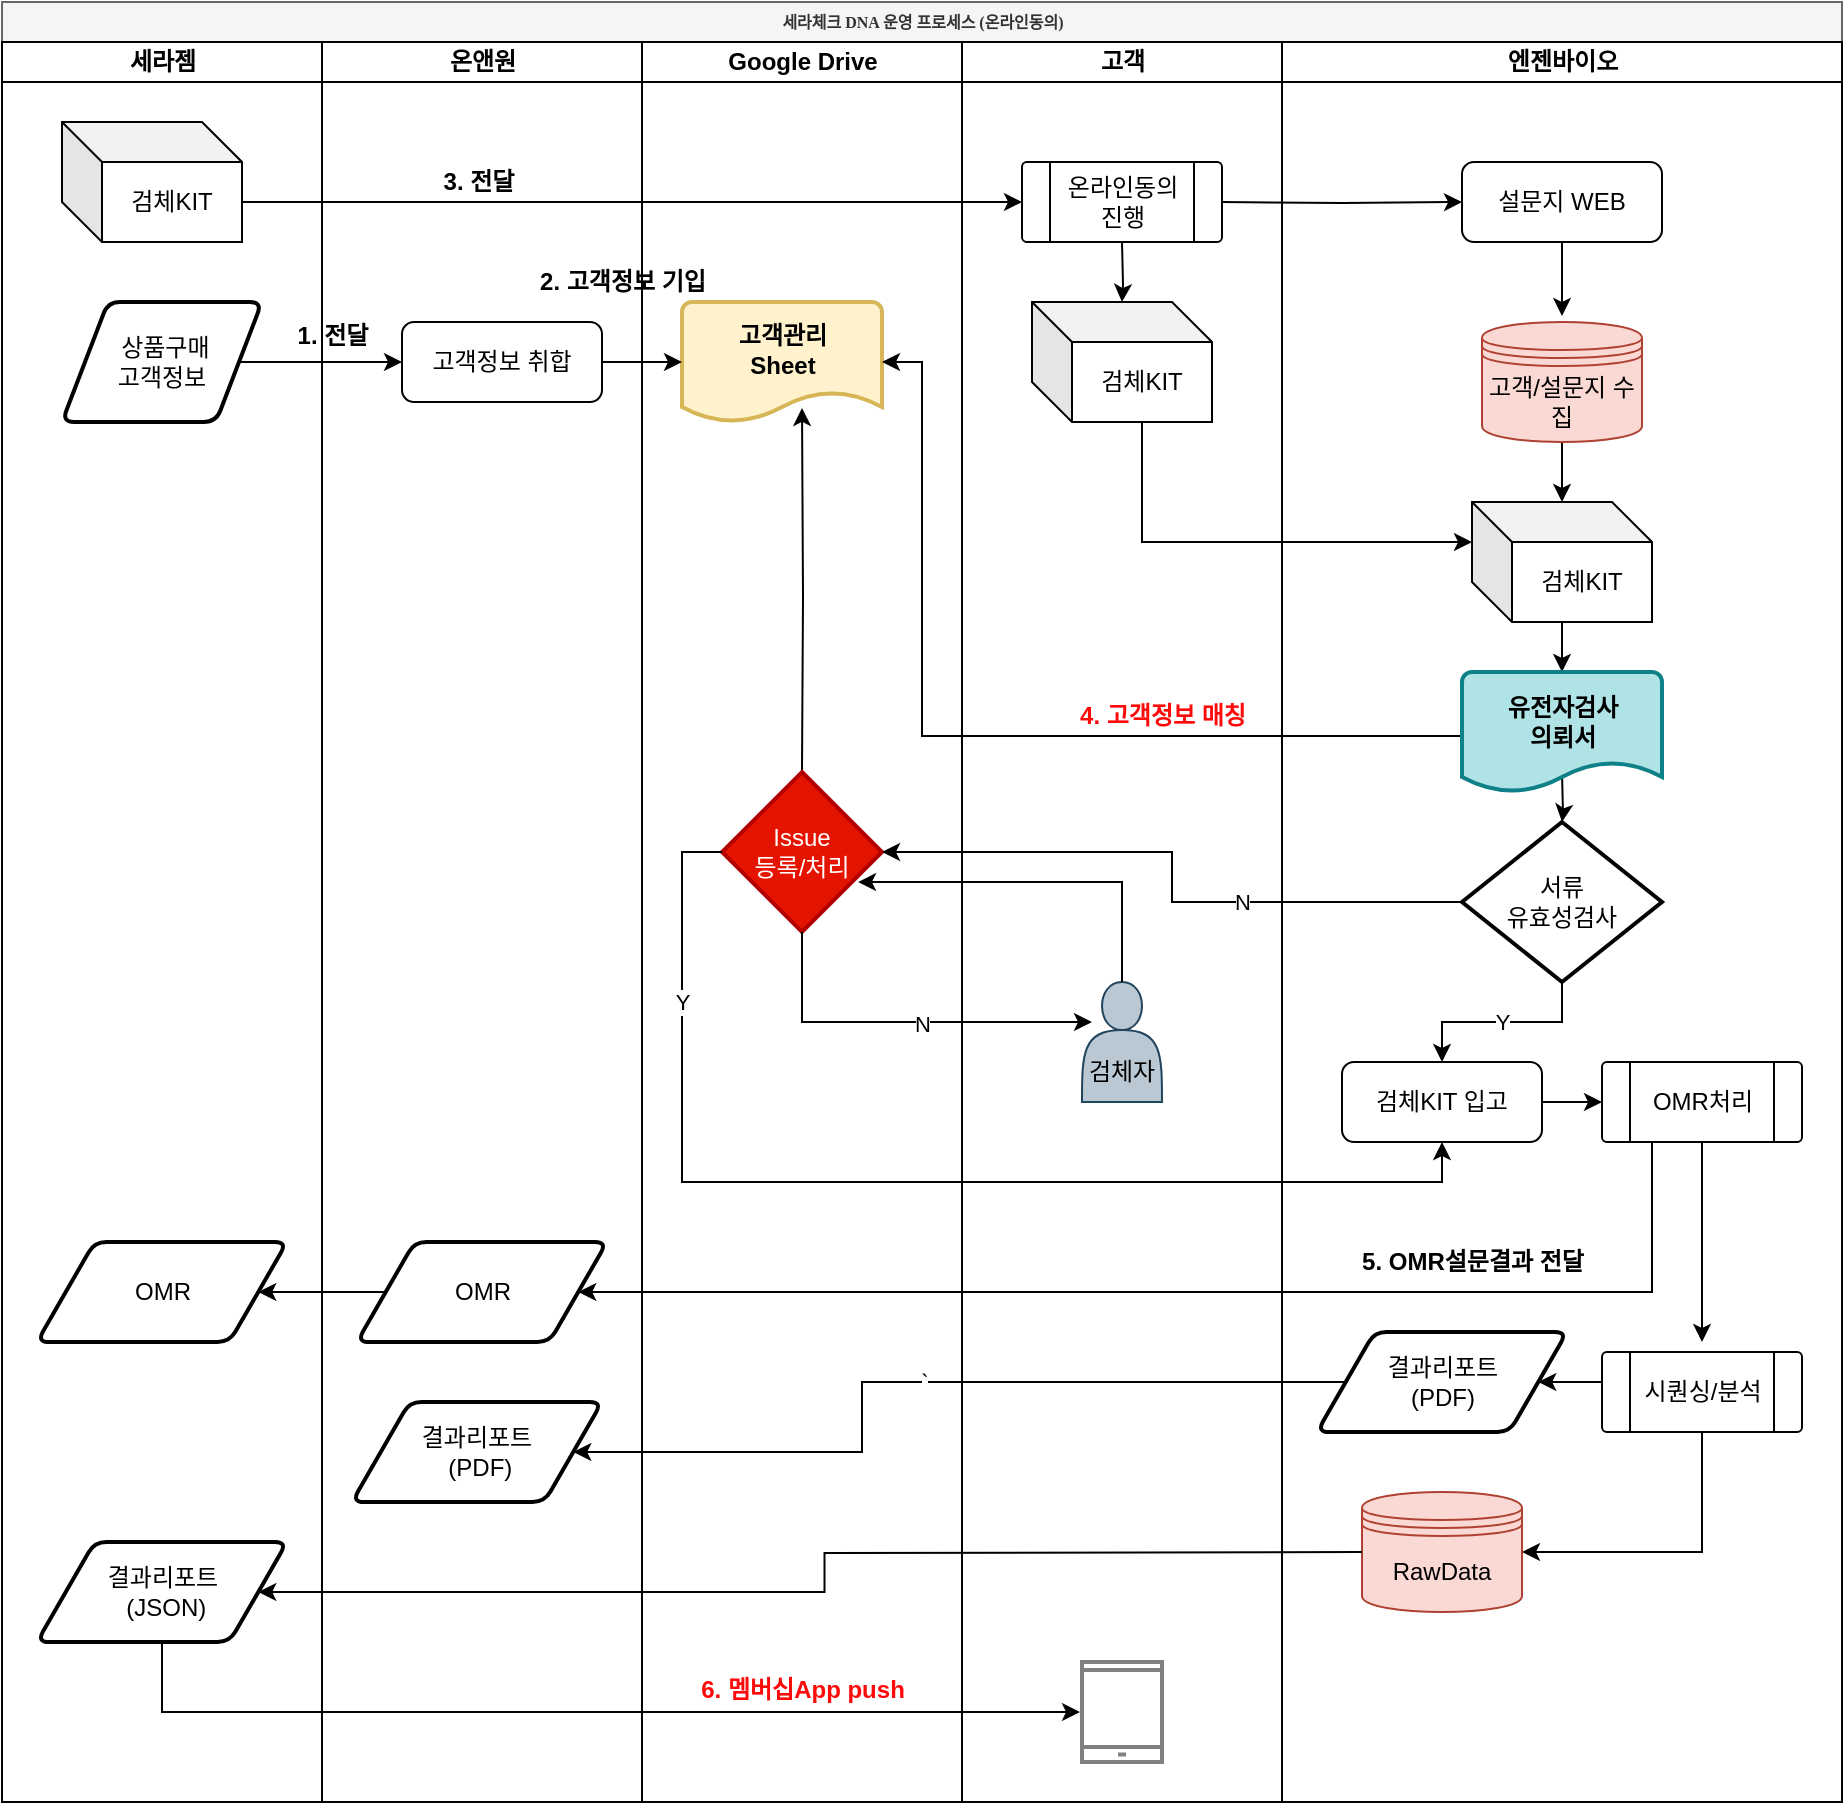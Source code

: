 <mxfile version="14.9.7" type="device"><diagram name="Page-1" id="74e2e168-ea6b-b213-b513-2b3c1d86103e"><mxGraphModel dx="1422" dy="737" grid="1" gridSize="10" guides="1" tooltips="1" connect="1" arrows="1" fold="1" page="1" pageScale="1" pageWidth="1100" pageHeight="850" background="none" math="0" shadow="0"><root><mxCell id="0"/><mxCell id="1" parent="0"/><mxCell id="77e6c97f196da883-1" value="세라체크 DNA 운영 프로세스 (온라인동의)" style="swimlane;html=1;childLayout=stackLayout;startSize=20;rounded=0;shadow=0;labelBackgroundColor=none;strokeWidth=1;fontFamily=Verdana;fontSize=8;align=center;fillColor=#f5f5f5;strokeColor=#666666;fontColor=#333333;fontStyle=1" parent="1" vertex="1"><mxGeometry x="70" y="20" width="920" height="900" as="geometry"/></mxCell><mxCell id="77e6c97f196da883-2" value="세라젬" style="swimlane;html=1;startSize=20;" parent="77e6c97f196da883-1" vertex="1"><mxGeometry y="20" width="160" height="880" as="geometry"/></mxCell><mxCell id="eg3XNlPjiM3N6M7suSbd-70" value="검체KIT" style="shape=cube;whiteSpace=wrap;html=1;boundedLbl=1;backgroundOutline=1;darkOpacity=0.05;darkOpacity2=0.1;" parent="77e6c97f196da883-2" vertex="1"><mxGeometry x="30" y="40" width="90" height="60" as="geometry"/></mxCell><mxCell id="eg3XNlPjiM3N6M7suSbd-73" value="&amp;nbsp;상품구매&lt;br&gt;고객정보" style="shape=parallelogram;html=1;strokeWidth=2;perimeter=parallelogramPerimeter;whiteSpace=wrap;rounded=1;arcSize=12;size=0.23;" parent="77e6c97f196da883-2" vertex="1"><mxGeometry x="30" y="130" width="100" height="60" as="geometry"/></mxCell><mxCell id="eg3XNlPjiM3N6M7suSbd-183" value="OMR" style="shape=parallelogram;html=1;strokeWidth=2;perimeter=parallelogramPerimeter;whiteSpace=wrap;rounded=1;arcSize=12;size=0.23;" parent="77e6c97f196da883-2" vertex="1"><mxGeometry x="17.5" y="600" width="125" height="50" as="geometry"/></mxCell><mxCell id="eg3XNlPjiM3N6M7suSbd-199" value="결과리포트&lt;br&gt;&amp;nbsp;(JSON)" style="shape=parallelogram;html=1;strokeWidth=2;perimeter=parallelogramPerimeter;whiteSpace=wrap;rounded=1;arcSize=12;size=0.23;" parent="77e6c97f196da883-2" vertex="1"><mxGeometry x="17.5" y="750" width="125" height="50" as="geometry"/></mxCell><mxCell id="77e6c97f196da883-26" style="edgeStyle=orthogonalEdgeStyle;rounded=1;html=1;labelBackgroundColor=none;startArrow=none;startFill=0;startSize=5;endArrow=classicThin;endFill=1;endSize=5;jettySize=auto;orthogonalLoop=1;strokeWidth=1;fontFamily=Verdana;fontSize=8" parent="77e6c97f196da883-1" edge="1"><mxGeometry relative="1" as="geometry"><mxPoint x="120" y="115" as="sourcePoint"/></mxGeometry></mxCell><mxCell id="77e6c97f196da883-27" style="edgeStyle=orthogonalEdgeStyle;rounded=1;html=1;labelBackgroundColor=none;startArrow=none;startFill=0;startSize=5;endArrow=classicThin;endFill=1;endSize=5;jettySize=auto;orthogonalLoop=1;strokeWidth=1;fontFamily=Verdana;fontSize=8" parent="77e6c97f196da883-1" edge="1"><mxGeometry relative="1" as="geometry"><Array as="points"><mxPoint x="240" y="155"/><mxPoint x="70" y="155"/></Array><mxPoint x="70" y="175" as="targetPoint"/></mxGeometry></mxCell><mxCell id="77e6c97f196da883-28" style="edgeStyle=orthogonalEdgeStyle;rounded=1;html=1;labelBackgroundColor=none;startArrow=none;startFill=0;startSize=5;endArrow=classicThin;endFill=1;endSize=5;jettySize=auto;orthogonalLoop=1;strokeWidth=1;fontFamily=Verdana;fontSize=8" parent="77e6c97f196da883-1" edge="1"><mxGeometry relative="1" as="geometry"><mxPoint x="350" y="205" as="targetPoint"/></mxGeometry></mxCell><mxCell id="77e6c97f196da883-30" style="edgeStyle=orthogonalEdgeStyle;rounded=1;html=1;labelBackgroundColor=none;startArrow=none;startFill=0;startSize=5;endArrow=classicThin;endFill=1;endSize=5;jettySize=auto;orthogonalLoop=1;strokeWidth=1;fontFamily=Verdana;fontSize=8" parent="77e6c97f196da883-1" edge="1"><mxGeometry relative="1" as="geometry"><mxPoint x="360" y="290" as="sourcePoint"/></mxGeometry></mxCell><mxCell id="77e6c97f196da883-31" style="edgeStyle=orthogonalEdgeStyle;rounded=1;html=1;labelBackgroundColor=none;startArrow=none;startFill=0;startSize=5;endArrow=classicThin;endFill=1;endSize=5;jettySize=auto;orthogonalLoop=1;strokeWidth=1;fontFamily=Verdana;fontSize=8" parent="77e6c97f196da883-1" edge="1"><mxGeometry relative="1" as="geometry"><mxPoint x="520" y="370" as="sourcePoint"/></mxGeometry></mxCell><mxCell id="77e6c97f196da883-32" style="edgeStyle=orthogonalEdgeStyle;rounded=1;html=1;labelBackgroundColor=none;startArrow=none;startFill=0;startSize=5;endArrow=classicThin;endFill=1;endSize=5;jettySize=auto;orthogonalLoop=1;strokeWidth=1;fontFamily=Verdana;fontSize=8" parent="77e6c97f196da883-1" edge="1"><mxGeometry relative="1" as="geometry"><Array as="points"><mxPoint x="20" y="690"/><mxPoint x="20" y="370"/><mxPoint x="70" y="370"/></Array><mxPoint x="520" y="690" as="sourcePoint"/></mxGeometry></mxCell><mxCell id="77e6c97f196da883-33" style="edgeStyle=orthogonalEdgeStyle;rounded=1;html=1;labelBackgroundColor=none;startArrow=none;startFill=0;startSize=5;endArrow=classicThin;endFill=1;endSize=5;jettySize=auto;orthogonalLoop=1;strokeWidth=1;fontFamily=Verdana;fontSize=8" parent="77e6c97f196da883-1" edge="1"><mxGeometry relative="1" as="geometry"><mxPoint x="510" y="290" as="targetPoint"/></mxGeometry></mxCell><mxCell id="77e6c97f196da883-39" style="edgeStyle=orthogonalEdgeStyle;rounded=1;html=1;labelBackgroundColor=none;startArrow=none;startFill=0;startSize=5;endArrow=classicThin;endFill=1;endSize=5;jettySize=auto;orthogonalLoop=1;strokeWidth=1;fontFamily=Verdana;fontSize=8" parent="77e6c97f196da883-1" edge="1"><mxGeometry relative="1" as="geometry"><mxPoint x="670" y="690" as="targetPoint"/></mxGeometry></mxCell><mxCell id="77e6c97f196da883-40" style="edgeStyle=orthogonalEdgeStyle;rounded=1;html=1;labelBackgroundColor=none;startArrow=none;startFill=0;startSize=5;endArrow=classicThin;endFill=1;endSize=5;jettySize=auto;orthogonalLoop=1;strokeWidth=1;fontFamily=Verdana;fontSize=8" parent="77e6c97f196da883-1" edge="1"><mxGeometry relative="1" as="geometry"><mxPoint x="830" y="690" as="targetPoint"/></mxGeometry></mxCell><mxCell id="107ba76e4e335f99-1" style="edgeStyle=orthogonalEdgeStyle;rounded=1;html=1;labelBackgroundColor=none;startArrow=none;startFill=0;startSize=5;endArrow=classicThin;endFill=1;endSize=5;jettySize=auto;orthogonalLoop=1;strokeWidth=1;fontFamily=Verdana;fontSize=8" parent="77e6c97f196da883-1" edge="1"><mxGeometry relative="1" as="geometry"><mxPoint x="670" y="450" as="targetPoint"/></mxGeometry></mxCell><mxCell id="107ba76e4e335f99-2" style="edgeStyle=orthogonalEdgeStyle;rounded=1;html=1;labelBackgroundColor=none;startArrow=none;startFill=0;startSize=5;endArrow=classicThin;endFill=1;endSize=5;jettySize=auto;orthogonalLoop=1;strokeWidth=1;fontFamily=Verdana;fontSize=8" parent="77e6c97f196da883-1" edge="1"><mxGeometry relative="1" as="geometry"><Array as="points"><mxPoint x="660" y="610"/><mxPoint x="660" y="550"/><mxPoint x="400" y="550"/></Array><mxPoint x="670" y="610" as="sourcePoint"/></mxGeometry></mxCell><mxCell id="107ba76e4e335f99-3" style="edgeStyle=orthogonalEdgeStyle;rounded=1;html=1;labelBackgroundColor=none;startArrow=none;startFill=0;startSize=5;endArrow=classicThin;endFill=1;endSize=5;jettySize=auto;orthogonalLoop=1;strokeColor=#000000;strokeWidth=1;fontFamily=Verdana;fontSize=8;fontColor=#000000;" parent="77e6c97f196da883-1" edge="1"><mxGeometry relative="1" as="geometry"><mxPoint x="670" y="610" as="sourcePoint"/></mxGeometry></mxCell><mxCell id="107ba76e4e335f99-4" style="edgeStyle=orthogonalEdgeStyle;rounded=1;html=1;labelBackgroundColor=none;startArrow=none;startFill=0;startSize=5;endArrow=classicThin;endFill=1;endSize=5;jettySize=auto;orthogonalLoop=1;strokeWidth=1;fontFamily=Verdana;fontSize=8" parent="77e6c97f196da883-1" edge="1"><mxGeometry relative="1" as="geometry"><Array as="points"><mxPoint x="660" y="610"/><mxPoint x="660" y="550"/><mxPoint x="80" y="550"/></Array><mxPoint x="670" y="610" as="sourcePoint"/></mxGeometry></mxCell><mxCell id="107ba76e4e335f99-5" style="edgeStyle=orthogonalEdgeStyle;rounded=1;html=1;labelBackgroundColor=none;startArrow=none;startFill=0;startSize=5;endArrow=classicThin;endFill=1;endSize=5;jettySize=auto;orthogonalLoop=1;strokeWidth=1;fontFamily=Verdana;fontSize=8" parent="77e6c97f196da883-1" edge="1"><mxGeometry relative="1" as="geometry"><Array as="points"><mxPoint x="80" y="650"/><mxPoint x="490" y="650"/><mxPoint x="490" y="610"/></Array><mxPoint x="510" y="610" as="targetPoint"/></mxGeometry></mxCell><mxCell id="107ba76e4e335f99-6" style="edgeStyle=orthogonalEdgeStyle;rounded=1;html=1;labelBackgroundColor=none;startArrow=none;startFill=0;startSize=5;endArrow=classicThin;endFill=1;endSize=5;jettySize=auto;orthogonalLoop=1;strokeWidth=1;fontFamily=Verdana;fontSize=8" parent="77e6c97f196da883-1" edge="1"><mxGeometry relative="1" as="geometry"><mxPoint x="510" y="610" as="targetPoint"/></mxGeometry></mxCell><mxCell id="77e6c97f196da883-3" value="온앤원" style="swimlane;html=1;startSize=20;" parent="77e6c97f196da883-1" vertex="1"><mxGeometry x="160" y="20" width="160" height="880" as="geometry"/></mxCell><mxCell id="eg3XNlPjiM3N6M7suSbd-55" value="고객정보 취합" style="rounded=1;whiteSpace=wrap;html=1;" parent="77e6c97f196da883-3" vertex="1"><mxGeometry x="40" y="140" width="100" height="40" as="geometry"/></mxCell><mxCell id="eg3XNlPjiM3N6M7suSbd-57" value="1. 전달" style="text;html=1;align=center;verticalAlign=middle;resizable=0;points=[];autosize=1;strokeColor=none;fontStyle=1" parent="77e6c97f196da883-3" vertex="1"><mxGeometry x="-20" y="137" width="50" height="20" as="geometry"/></mxCell><mxCell id="eg3XNlPjiM3N6M7suSbd-180" value="OMR" style="shape=parallelogram;html=1;strokeWidth=2;perimeter=parallelogramPerimeter;whiteSpace=wrap;rounded=1;arcSize=12;size=0.23;" parent="77e6c97f196da883-3" vertex="1"><mxGeometry x="17.5" y="600" width="125" height="50" as="geometry"/></mxCell><mxCell id="eg3XNlPjiM3N6M7suSbd-190" value="결과리포트&lt;br&gt;&amp;nbsp;(PDF)" style="shape=parallelogram;html=1;strokeWidth=2;perimeter=parallelogramPerimeter;whiteSpace=wrap;rounded=1;arcSize=12;size=0.23;" parent="77e6c97f196da883-3" vertex="1"><mxGeometry x="15" y="680" width="125" height="50" as="geometry"/></mxCell><mxCell id="eg3XNlPjiM3N6M7suSbd-54" value="3. 전달" style="text;html=1;align=center;verticalAlign=middle;resizable=0;points=[];autosize=1;strokeColor=none;fontStyle=1" parent="77e6c97f196da883-3" vertex="1"><mxGeometry x="52.5" y="60" width="50" height="20" as="geometry"/></mxCell><mxCell id="77e6c97f196da883-4" value="Google Drive" style="swimlane;html=1;startSize=20;" parent="77e6c97f196da883-1" vertex="1"><mxGeometry x="320" y="20" width="160" height="880" as="geometry"/></mxCell><mxCell id="77e6c97f196da883-29" style="edgeStyle=orthogonalEdgeStyle;rounded=1;html=1;labelBackgroundColor=none;startArrow=none;startFill=0;startSize=5;endArrow=classicThin;endFill=1;endSize=5;jettySize=auto;orthogonalLoop=1;strokeWidth=1;fontFamily=Verdana;fontSize=8" parent="77e6c97f196da883-4" edge="1"><mxGeometry relative="1" as="geometry"><mxPoint x="80" y="240" as="targetPoint"/></mxGeometry></mxCell><mxCell id="eg3XNlPjiM3N6M7suSbd-59" value="2. 고객정보 기입" style="text;html=1;align=center;verticalAlign=middle;resizable=0;points=[];autosize=1;strokeColor=none;fontStyle=1" parent="77e6c97f196da883-4" vertex="1"><mxGeometry x="-60" y="110" width="100" height="20" as="geometry"/></mxCell><mxCell id="eg3XNlPjiM3N6M7suSbd-42" value="" style="strokeWidth=2;html=1;shape=mxgraph.flowchart.document2;whiteSpace=wrap;size=0.25;fillColor=#fff2cc;strokeColor=#d6b656;" parent="77e6c97f196da883-4" vertex="1"><mxGeometry x="20" y="130" width="100" height="60" as="geometry"/></mxCell><mxCell id="eg3XNlPjiM3N6M7suSbd-43" value="고객관리&lt;br&gt;Sheet" style="text;html=1;align=center;verticalAlign=middle;resizable=0;points=[];autosize=1;strokeColor=none;fontStyle=1" parent="77e6c97f196da883-4" vertex="1"><mxGeometry x="40" y="139" width="60" height="30" as="geometry"/></mxCell><mxCell id="eg3XNlPjiM3N6M7suSbd-99" style="edgeStyle=orthogonalEdgeStyle;rounded=0;orthogonalLoop=1;jettySize=auto;html=1;entryX=0.6;entryY=0.883;entryDx=0;entryDy=0;entryPerimeter=0;" parent="77e6c97f196da883-4" target="eg3XNlPjiM3N6M7suSbd-42" edge="1"><mxGeometry relative="1" as="geometry"><mxPoint x="80" y="365" as="sourcePoint"/></mxGeometry></mxCell><mxCell id="eg3XNlPjiM3N6M7suSbd-160" value="Issue&lt;br&gt;등록/처리" style="strokeWidth=2;html=1;shape=mxgraph.flowchart.decision;whiteSpace=wrap;fillColor=#e51400;strokeColor=#B20000;fontColor=#ffffff;" parent="77e6c97f196da883-4" vertex="1"><mxGeometry x="40" y="365" width="80" height="80" as="geometry"/></mxCell><mxCell id="77e6c97f196da883-5" value="고객" style="swimlane;html=1;startSize=20;" parent="77e6c97f196da883-1" vertex="1"><mxGeometry x="480" y="20" width="160" height="880" as="geometry"/></mxCell><mxCell id="77e6c97f196da883-34" style="edgeStyle=orthogonalEdgeStyle;rounded=1;html=1;labelBackgroundColor=none;startArrow=none;startFill=0;startSize=5;endArrow=classicThin;endFill=1;endSize=5;jettySize=auto;orthogonalLoop=1;strokeColor=#000000;strokeWidth=1;fontFamily=Verdana;fontSize=8;fontColor=#000000;" parent="77e6c97f196da883-5" edge="1"><mxGeometry relative="1" as="geometry"><mxPoint x="80" y="320" as="targetPoint"/></mxGeometry></mxCell><mxCell id="77e6c97f196da883-35" style="edgeStyle=orthogonalEdgeStyle;rounded=1;html=1;labelBackgroundColor=none;startArrow=none;startFill=0;startSize=5;endArrow=classicThin;endFill=1;endSize=5;jettySize=auto;orthogonalLoop=1;strokeWidth=1;fontFamily=Verdana;fontSize=8" parent="77e6c97f196da883-5" edge="1"><mxGeometry relative="1" as="geometry"><mxPoint x="80" y="400" as="targetPoint"/></mxGeometry></mxCell><mxCell id="77e6c97f196da883-36" style="edgeStyle=orthogonalEdgeStyle;rounded=1;html=1;labelBackgroundColor=none;startArrow=none;startFill=0;startSize=5;endArrow=classicThin;endFill=1;endSize=5;jettySize=auto;orthogonalLoop=1;strokeWidth=1;fontFamily=Verdana;fontSize=8" parent="77e6c97f196da883-5" edge="1"><mxGeometry relative="1" as="geometry"><mxPoint x="80" y="620" as="sourcePoint"/></mxGeometry></mxCell><mxCell id="eg3XNlPjiM3N6M7suSbd-71" value="" style="edgeStyle=orthogonalEdgeStyle;rounded=0;orthogonalLoop=1;jettySize=auto;html=1;" parent="77e6c97f196da883-5" target="eg3XNlPjiM3N6M7suSbd-69" edge="1"><mxGeometry relative="1" as="geometry"><mxPoint x="80" y="100" as="sourcePoint"/></mxGeometry></mxCell><mxCell id="eg3XNlPjiM3N6M7suSbd-69" value="검체KIT" style="shape=cube;whiteSpace=wrap;html=1;boundedLbl=1;backgroundOutline=1;darkOpacity=0.05;darkOpacity2=0.1;" parent="77e6c97f196da883-5" vertex="1"><mxGeometry x="35" y="130" width="90" height="60" as="geometry"/></mxCell><mxCell id="eg3XNlPjiM3N6M7suSbd-89" value="4. 고객정보 매칭" style="text;html=1;align=center;verticalAlign=middle;resizable=0;points=[];autosize=1;strokeColor=none;fontStyle=1;fontColor=#FF0A0A;" parent="77e6c97f196da883-5" vertex="1"><mxGeometry x="50" y="327" width="100" height="20" as="geometry"/></mxCell><mxCell id="eg3XNlPjiM3N6M7suSbd-230" value="&lt;br&gt;&lt;br&gt;검체자" style="shape=actor;whiteSpace=wrap;html=1;fillColor=#bac8d3;strokeColor=#23445d;" parent="77e6c97f196da883-5" vertex="1"><mxGeometry x="60" y="470" width="40" height="60" as="geometry"/></mxCell><mxCell id="eg3XNlPjiM3N6M7suSbd-231" value="" style="html=1;verticalLabelPosition=bottom;align=center;labelBackgroundColor=#ffffff;verticalAlign=top;strokeWidth=2;shadow=0;dashed=0;shape=mxgraph.ios7.icons.smartphone;fontColor=#000000;strokeColor=#808080;" parent="77e6c97f196da883-5" vertex="1"><mxGeometry x="60" y="810" width="40" height="50" as="geometry"/></mxCell><mxCell id="77e6c97f196da883-6" value="엔젠바이오" style="swimlane;html=1;startSize=20;" parent="77e6c97f196da883-1" vertex="1"><mxGeometry x="640" y="20" width="280" height="880" as="geometry"/></mxCell><mxCell id="77e6c97f196da883-37" style="edgeStyle=orthogonalEdgeStyle;rounded=1;html=1;labelBackgroundColor=none;startArrow=none;startFill=0;startSize=5;endArrow=classicThin;endFill=1;endSize=5;jettySize=auto;orthogonalLoop=1;strokeWidth=1;fontFamily=Verdana;fontSize=8" parent="77e6c97f196da883-6" edge="1"><mxGeometry relative="1" as="geometry"><mxPoint x="80" y="480" as="targetPoint"/></mxGeometry></mxCell><mxCell id="77e6c97f196da883-38" style="edgeStyle=orthogonalEdgeStyle;rounded=1;html=1;labelBackgroundColor=none;startArrow=none;startFill=0;startSize=5;endArrow=classicThin;endFill=1;endSize=5;jettySize=auto;orthogonalLoop=1;strokeWidth=1;fontFamily=Verdana;fontSize=8" parent="77e6c97f196da883-6" edge="1"><mxGeometry relative="1" as="geometry"><mxPoint x="80" y="560" as="targetPoint"/></mxGeometry></mxCell><mxCell id="eg3XNlPjiM3N6M7suSbd-76" value="" style="edgeStyle=orthogonalEdgeStyle;rounded=0;orthogonalLoop=1;jettySize=auto;html=1;" parent="77e6c97f196da883-6" source="eg3XNlPjiM3N6M7suSbd-39" edge="1"><mxGeometry relative="1" as="geometry"><mxPoint x="140" y="137" as="targetPoint"/></mxGeometry></mxCell><mxCell id="eg3XNlPjiM3N6M7suSbd-39" value="설문지 WEB" style="rounded=1;whiteSpace=wrap;html=1;" parent="77e6c97f196da883-6" vertex="1"><mxGeometry x="90" y="60" width="100" height="40" as="geometry"/></mxCell><mxCell id="eg3XNlPjiM3N6M7suSbd-78" value="" style="edgeStyle=orthogonalEdgeStyle;rounded=0;orthogonalLoop=1;jettySize=auto;html=1;" parent="77e6c97f196da883-6" source="eg3XNlPjiM3N6M7suSbd-74" edge="1"><mxGeometry relative="1" as="geometry"><mxPoint x="140" y="315" as="targetPoint"/></mxGeometry></mxCell><mxCell id="eg3XNlPjiM3N6M7suSbd-74" value="검체KIT" style="shape=cube;whiteSpace=wrap;html=1;boundedLbl=1;backgroundOutline=1;darkOpacity=0.05;darkOpacity2=0.1;" parent="77e6c97f196da883-6" vertex="1"><mxGeometry x="95" y="230" width="90" height="60" as="geometry"/></mxCell><mxCell id="eg3XNlPjiM3N6M7suSbd-90" value="" style="edgeStyle=orthogonalEdgeStyle;rounded=0;orthogonalLoop=1;jettySize=auto;html=1;" parent="77e6c97f196da883-6" target="eg3XNlPjiM3N6M7suSbd-86" edge="1"><mxGeometry relative="1" as="geometry"><mxPoint x="140" y="365" as="sourcePoint"/></mxGeometry></mxCell><mxCell id="eg3XNlPjiM3N6M7suSbd-174" value="" style="edgeStyle=orthogonalEdgeStyle;rounded=0;orthogonalLoop=1;jettySize=auto;html=1;" parent="77e6c97f196da883-6" source="eg3XNlPjiM3N6M7suSbd-83" edge="1"><mxGeometry relative="1" as="geometry"><mxPoint x="160" y="530" as="targetPoint"/></mxGeometry></mxCell><mxCell id="eg3XNlPjiM3N6M7suSbd-83" value="검체KIT 입고" style="rounded=1;whiteSpace=wrap;html=1;" parent="77e6c97f196da883-6" vertex="1"><mxGeometry x="30" y="510" width="100" height="40" as="geometry"/></mxCell><mxCell id="eg3XNlPjiM3N6M7suSbd-95" value="Y" style="edgeStyle=orthogonalEdgeStyle;rounded=0;orthogonalLoop=1;jettySize=auto;html=1;" parent="77e6c97f196da883-6" source="eg3XNlPjiM3N6M7suSbd-86" target="eg3XNlPjiM3N6M7suSbd-83" edge="1"><mxGeometry relative="1" as="geometry"/></mxCell><mxCell id="eg3XNlPjiM3N6M7suSbd-86" value="서류&lt;br&gt;유효성검사" style="strokeWidth=2;html=1;shape=mxgraph.flowchart.decision;whiteSpace=wrap;" parent="77e6c97f196da883-6" vertex="1"><mxGeometry x="90" y="390" width="100" height="80" as="geometry"/></mxCell><mxCell id="eg3XNlPjiM3N6M7suSbd-187" value="" style="edgeStyle=orthogonalEdgeStyle;rounded=0;orthogonalLoop=1;jettySize=auto;html=1;" parent="77e6c97f196da883-6" edge="1"><mxGeometry relative="1" as="geometry"><mxPoint x="210" y="550" as="sourcePoint"/><mxPoint x="210" y="650" as="targetPoint"/></mxGeometry></mxCell><mxCell id="eg3XNlPjiM3N6M7suSbd-189" value="" style="edgeStyle=orthogonalEdgeStyle;rounded=0;orthogonalLoop=1;jettySize=auto;html=1;entryX=1;entryY=0.5;entryDx=0;entryDy=0;" parent="77e6c97f196da883-6" target="eg3XNlPjiM3N6M7suSbd-197" edge="1"><mxGeometry relative="1" as="geometry"><mxPoint x="160" y="670" as="sourcePoint"/><mxPoint x="130" y="670" as="targetPoint"/></mxGeometry></mxCell><mxCell id="eg3XNlPjiM3N6M7suSbd-197" value="결과리포트&lt;br&gt;(PDF)" style="shape=parallelogram;html=1;strokeWidth=2;perimeter=parallelogramPerimeter;whiteSpace=wrap;rounded=1;arcSize=12;size=0.23;" parent="77e6c97f196da883-6" vertex="1"><mxGeometry x="17.5" y="645" width="125" height="50" as="geometry"/></mxCell><mxCell id="eg3XNlPjiM3N6M7suSbd-201" style="edgeStyle=orthogonalEdgeStyle;rounded=0;orthogonalLoop=1;jettySize=auto;html=1;entryX=1;entryY=0.5;entryDx=0;entryDy=0;entryPerimeter=0;" parent="77e6c97f196da883-6" edge="1"><mxGeometry relative="1" as="geometry"><mxPoint x="210" y="690" as="sourcePoint"/><mxPoint x="120" y="755" as="targetPoint"/><Array as="points"><mxPoint x="210" y="755"/></Array></mxGeometry></mxCell><mxCell id="eg3XNlPjiM3N6M7suSbd-214" value="" style="group" parent="77e6c97f196da883-6" vertex="1" connectable="0"><mxGeometry x="160" y="510" width="100" height="40" as="geometry"/></mxCell><mxCell id="eg3XNlPjiM3N6M7suSbd-215" value="" style="verticalLabelPosition=bottom;verticalAlign=top;html=1;shape=process;whiteSpace=wrap;rounded=1;size=0.14;arcSize=6;" parent="eg3XNlPjiM3N6M7suSbd-214" vertex="1"><mxGeometry width="100" height="40" as="geometry"/></mxCell><mxCell id="eg3XNlPjiM3N6M7suSbd-216" value="OMR처리" style="text;html=1;align=center;verticalAlign=middle;resizable=0;points=[];autosize=1;strokeColor=none;" parent="eg3XNlPjiM3N6M7suSbd-214" vertex="1"><mxGeometry x="15" y="10" width="70" height="20" as="geometry"/></mxCell><mxCell id="eg3XNlPjiM3N6M7suSbd-217" value="" style="group" parent="77e6c97f196da883-6" vertex="1" connectable="0"><mxGeometry x="160" y="655" width="100" height="40" as="geometry"/></mxCell><mxCell id="eg3XNlPjiM3N6M7suSbd-218" value="" style="verticalLabelPosition=bottom;verticalAlign=top;html=1;shape=process;whiteSpace=wrap;rounded=1;size=0.14;arcSize=6;" parent="eg3XNlPjiM3N6M7suSbd-217" vertex="1"><mxGeometry width="100" height="40" as="geometry"/></mxCell><mxCell id="eg3XNlPjiM3N6M7suSbd-219" value="시퀀싱/분석" style="text;html=1;align=center;verticalAlign=middle;resizable=0;points=[];autosize=1;strokeColor=none;" parent="eg3XNlPjiM3N6M7suSbd-217" vertex="1"><mxGeometry x="10" y="10" width="80" height="20" as="geometry"/></mxCell><mxCell id="eg3XNlPjiM3N6M7suSbd-226" value="RawData" style="shape=datastore;whiteSpace=wrap;html=1;fillColor=#fad9d5;strokeColor=#ae4132;" parent="77e6c97f196da883-6" vertex="1"><mxGeometry x="40" y="725" width="80" height="60" as="geometry"/></mxCell><mxCell id="eg3XNlPjiM3N6M7suSbd-40" style="edgeStyle=orthogonalEdgeStyle;rounded=0;orthogonalLoop=1;jettySize=auto;html=1;entryX=0;entryY=0.5;entryDx=0;entryDy=0;" parent="77e6c97f196da883-1" target="eg3XNlPjiM3N6M7suSbd-39" edge="1"><mxGeometry relative="1" as="geometry"><mxPoint x="610" y="100" as="sourcePoint"/></mxGeometry></mxCell><mxCell id="eg3XNlPjiM3N6M7suSbd-56" value="" style="edgeStyle=orthogonalEdgeStyle;rounded=0;orthogonalLoop=1;jettySize=auto;html=1;exitX=1;exitY=0.5;exitDx=0;exitDy=0;" parent="77e6c97f196da883-1" source="eg3XNlPjiM3N6M7suSbd-73" target="eg3XNlPjiM3N6M7suSbd-55" edge="1"><mxGeometry relative="1" as="geometry"><mxPoint x="130" y="177" as="sourcePoint"/></mxGeometry></mxCell><mxCell id="eg3XNlPjiM3N6M7suSbd-64" style="edgeStyle=orthogonalEdgeStyle;rounded=0;orthogonalLoop=1;jettySize=auto;html=1;entryX=0;entryY=0.5;entryDx=0;entryDy=0;exitX=0;exitY=0;exitDx=90;exitDy=40;exitPerimeter=0;" parent="77e6c97f196da883-1" source="eg3XNlPjiM3N6M7suSbd-70" edge="1"><mxGeometry relative="1" as="geometry"><mxPoint x="130" y="80" as="sourcePoint"/><mxPoint x="510" y="100" as="targetPoint"/></mxGeometry></mxCell><mxCell id="eg3XNlPjiM3N6M7suSbd-66" style="edgeStyle=orthogonalEdgeStyle;rounded=0;orthogonalLoop=1;jettySize=auto;html=1;entryX=0;entryY=0.5;entryDx=0;entryDy=0;entryPerimeter=0;" parent="77e6c97f196da883-1" source="eg3XNlPjiM3N6M7suSbd-55" target="eg3XNlPjiM3N6M7suSbd-42" edge="1"><mxGeometry relative="1" as="geometry"/></mxCell><mxCell id="eg3XNlPjiM3N6M7suSbd-75" style="edgeStyle=orthogonalEdgeStyle;rounded=0;orthogonalLoop=1;jettySize=auto;html=1;entryX=0;entryY=0;entryDx=0;entryDy=20;entryPerimeter=0;" parent="77e6c97f196da883-1" source="eg3XNlPjiM3N6M7suSbd-69" target="eg3XNlPjiM3N6M7suSbd-74" edge="1"><mxGeometry relative="1" as="geometry"><mxPoint x="675" y="270" as="targetPoint"/><Array as="points"><mxPoint x="570" y="270"/></Array></mxGeometry></mxCell><mxCell id="eg3XNlPjiM3N6M7suSbd-97" style="edgeStyle=orthogonalEdgeStyle;rounded=0;orthogonalLoop=1;jettySize=auto;html=1;entryX=1;entryY=0.5;entryDx=0;entryDy=0;entryPerimeter=0;" parent="77e6c97f196da883-1" source="eg3XNlPjiM3N6M7suSbd-86" target="eg3XNlPjiM3N6M7suSbd-160" edge="1"><mxGeometry relative="1" as="geometry"><mxPoint x="450" y="430" as="targetPoint"/></mxGeometry></mxCell><mxCell id="eg3XNlPjiM3N6M7suSbd-98" value="N" style="edgeLabel;html=1;align=center;verticalAlign=middle;resizable=0;points=[];" parent="eg3XNlPjiM3N6M7suSbd-97" vertex="1" connectable="0"><mxGeometry x="-0.136" y="2" relative="1" as="geometry"><mxPoint x="26" y="-2" as="offset"/></mxGeometry></mxCell><mxCell id="eg3XNlPjiM3N6M7suSbd-176" style="edgeStyle=orthogonalEdgeStyle;rounded=0;orthogonalLoop=1;jettySize=auto;html=1;" parent="77e6c97f196da883-1" source="eg3XNlPjiM3N6M7suSbd-160" edge="1"><mxGeometry relative="1" as="geometry"><mxPoint x="545" y="510" as="targetPoint"/><Array as="points"><mxPoint x="400" y="510"/></Array></mxGeometry></mxCell><mxCell id="eg3XNlPjiM3N6M7suSbd-177" value="N" style="edgeLabel;html=1;align=center;verticalAlign=middle;resizable=0;points=[];" parent="eg3XNlPjiM3N6M7suSbd-176" vertex="1" connectable="0"><mxGeometry x="0.568" y="-1" relative="1" as="geometry"><mxPoint x="-44" as="offset"/></mxGeometry></mxCell><mxCell id="eg3XNlPjiM3N6M7suSbd-178" style="edgeStyle=orthogonalEdgeStyle;rounded=0;orthogonalLoop=1;jettySize=auto;html=1;entryX=0.5;entryY=1;entryDx=0;entryDy=0;" parent="77e6c97f196da883-1" source="eg3XNlPjiM3N6M7suSbd-160" target="eg3XNlPjiM3N6M7suSbd-83" edge="1"><mxGeometry relative="1" as="geometry"><Array as="points"><mxPoint x="340" y="425"/><mxPoint x="340" y="590"/><mxPoint x="720" y="590"/></Array></mxGeometry></mxCell><mxCell id="eg3XNlPjiM3N6M7suSbd-179" value="Y" style="edgeLabel;html=1;align=center;verticalAlign=middle;resizable=0;points=[];" parent="eg3XNlPjiM3N6M7suSbd-178" vertex="1" connectable="0"><mxGeometry x="0.508" y="-2" relative="1" as="geometry"><mxPoint x="-256" y="-92" as="offset"/></mxGeometry></mxCell><mxCell id="eg3XNlPjiM3N6M7suSbd-181" style="edgeStyle=orthogonalEdgeStyle;rounded=0;orthogonalLoop=1;jettySize=auto;html=1;entryX=1;entryY=0.5;entryDx=0;entryDy=0;exitX=0.25;exitY=1;exitDx=0;exitDy=0;" parent="77e6c97f196da883-1" target="eg3XNlPjiM3N6M7suSbd-180" edge="1"><mxGeometry relative="1" as="geometry"><mxPoint x="825" y="570" as="sourcePoint"/><Array as="points"><mxPoint x="825" y="645"/></Array></mxGeometry></mxCell><mxCell id="eg3XNlPjiM3N6M7suSbd-184" value="" style="edgeStyle=orthogonalEdgeStyle;rounded=0;orthogonalLoop=1;jettySize=auto;html=1;" parent="77e6c97f196da883-1" source="eg3XNlPjiM3N6M7suSbd-180" target="eg3XNlPjiM3N6M7suSbd-183" edge="1"><mxGeometry relative="1" as="geometry"/></mxCell><mxCell id="eg3XNlPjiM3N6M7suSbd-185" style="edgeStyle=orthogonalEdgeStyle;rounded=0;orthogonalLoop=1;jettySize=auto;html=1;entryX=0.85;entryY=0.688;entryDx=0;entryDy=0;entryPerimeter=0;" parent="77e6c97f196da883-1" target="eg3XNlPjiM3N6M7suSbd-160" edge="1"><mxGeometry relative="1" as="geometry"><mxPoint x="560" y="490" as="sourcePoint"/><Array as="points"><mxPoint x="560" y="440"/></Array></mxGeometry></mxCell><mxCell id="eg3XNlPjiM3N6M7suSbd-198" value="`" style="edgeStyle=orthogonalEdgeStyle;rounded=0;orthogonalLoop=1;jettySize=auto;html=1;" parent="77e6c97f196da883-1" source="eg3XNlPjiM3N6M7suSbd-197" target="eg3XNlPjiM3N6M7suSbd-190" edge="1"><mxGeometry relative="1" as="geometry"><Array as="points"><mxPoint x="430" y="690"/><mxPoint x="430" y="725"/></Array></mxGeometry></mxCell><mxCell id="eg3XNlPjiM3N6M7suSbd-202" style="edgeStyle=orthogonalEdgeStyle;rounded=0;orthogonalLoop=1;jettySize=auto;html=1;entryX=1;entryY=0.5;entryDx=0;entryDy=0;" parent="77e6c97f196da883-1" target="eg3XNlPjiM3N6M7suSbd-199" edge="1"><mxGeometry relative="1" as="geometry"><mxPoint x="680" y="775" as="sourcePoint"/></mxGeometry></mxCell><mxCell id="eg3XNlPjiM3N6M7suSbd-232" style="edgeStyle=orthogonalEdgeStyle;rounded=0;orthogonalLoop=1;jettySize=auto;html=1;entryX=-0.025;entryY=0.5;entryDx=0;entryDy=0;entryPerimeter=0;fontColor=#000000;" parent="77e6c97f196da883-1" source="eg3XNlPjiM3N6M7suSbd-199" target="eg3XNlPjiM3N6M7suSbd-231" edge="1"><mxGeometry relative="1" as="geometry"><Array as="points"><mxPoint x="80" y="855"/></Array></mxGeometry></mxCell><mxCell id="eg3XNlPjiM3N6M7suSbd-182" value="5. OMR설문결과 전달" style="text;html=1;align=center;verticalAlign=middle;resizable=0;points=[];autosize=1;strokeColor=none;fontStyle=1" parent="1" vertex="1"><mxGeometry x="740" y="640" width="130" height="20" as="geometry"/></mxCell><mxCell id="eg3XNlPjiM3N6M7suSbd-203" value="" style="group" parent="1" vertex="1" connectable="0"><mxGeometry x="580" y="100" width="100" height="40" as="geometry"/></mxCell><mxCell id="eg3XNlPjiM3N6M7suSbd-204" value="" style="verticalLabelPosition=bottom;verticalAlign=top;html=1;shape=process;whiteSpace=wrap;rounded=1;size=0.14;arcSize=6;" parent="eg3XNlPjiM3N6M7suSbd-203" vertex="1"><mxGeometry width="100" height="40" as="geometry"/></mxCell><mxCell id="eg3XNlPjiM3N6M7suSbd-205" value="온라인동의&lt;br&gt;진행" style="text;html=1;align=center;verticalAlign=middle;resizable=0;points=[];autosize=1;strokeColor=none;" parent="eg3XNlPjiM3N6M7suSbd-203" vertex="1"><mxGeometry x="10" y="5" width="80" height="30" as="geometry"/></mxCell><mxCell id="eg3XNlPjiM3N6M7suSbd-80" style="edgeStyle=orthogonalEdgeStyle;rounded=0;orthogonalLoop=1;jettySize=auto;html=1;entryX=1;entryY=0.5;entryDx=0;entryDy=0;entryPerimeter=0;exitX=0;exitY=0.5;exitDx=0;exitDy=0;exitPerimeter=0;" parent="1" source="eg3XNlPjiM3N6M7suSbd-206" target="eg3XNlPjiM3N6M7suSbd-42" edge="1"><mxGeometry relative="1" as="geometry"><mxPoint x="793.25" y="395" as="sourcePoint"/><Array as="points"><mxPoint x="530" y="387"/><mxPoint x="530" y="200"/></Array></mxGeometry></mxCell><mxCell id="eg3XNlPjiM3N6M7suSbd-209" value="" style="group" parent="1" vertex="1" connectable="0"><mxGeometry x="800" y="355" width="100" height="60" as="geometry"/></mxCell><mxCell id="eg3XNlPjiM3N6M7suSbd-206" value="" style="strokeWidth=2;html=1;shape=mxgraph.flowchart.document2;whiteSpace=wrap;size=0.25;fillColor=#b0e3e6;strokeColor=#0e8088;" parent="eg3XNlPjiM3N6M7suSbd-209" vertex="1"><mxGeometry width="100" height="60" as="geometry"/></mxCell><mxCell id="eg3XNlPjiM3N6M7suSbd-207" value="유전자검사&lt;br&gt;의뢰서" style="text;html=1;align=center;verticalAlign=middle;resizable=0;points=[];autosize=1;strokeColor=none;fontStyle=1" parent="eg3XNlPjiM3N6M7suSbd-209" vertex="1"><mxGeometry x="10" y="10" width="80" height="30" as="geometry"/></mxCell><mxCell id="eg3XNlPjiM3N6M7suSbd-229" value="" style="edgeStyle=orthogonalEdgeStyle;rounded=0;orthogonalLoop=1;jettySize=auto;html=1;fontColor=#000000;" parent="1" source="eg3XNlPjiM3N6M7suSbd-227" edge="1"><mxGeometry relative="1" as="geometry"><mxPoint x="850" y="270" as="targetPoint"/></mxGeometry></mxCell><mxCell id="eg3XNlPjiM3N6M7suSbd-227" value="고객/설문지 수집" style="shape=datastore;whiteSpace=wrap;html=1;fillColor=#fad9d5;strokeColor=#ae4132;" parent="1" vertex="1"><mxGeometry x="810" y="180" width="80" height="60" as="geometry"/></mxCell><mxCell id="sAVyaSCWthgGwlMIzXRD-1" value="6. 멤버십App push" style="text;html=1;align=center;verticalAlign=middle;resizable=0;points=[];autosize=1;strokeColor=none;fontStyle=1;fontColor=#FF0A0A;" vertex="1" parent="1"><mxGeometry x="410" y="854" width="120" height="20" as="geometry"/></mxCell></root></mxGraphModel></diagram></mxfile>